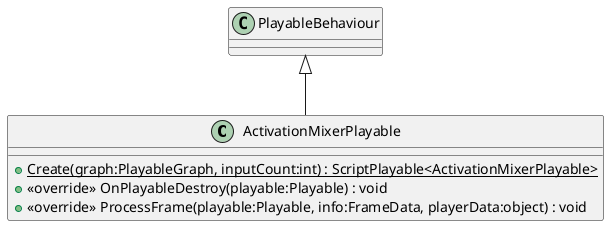 @startuml
class ActivationMixerPlayable {
    + {static} Create(graph:PlayableGraph, inputCount:int) : ScriptPlayable<ActivationMixerPlayable>
    + <<override>> OnPlayableDestroy(playable:Playable) : void
    + <<override>> ProcessFrame(playable:Playable, info:FrameData, playerData:object) : void
}
PlayableBehaviour <|-- ActivationMixerPlayable
@enduml
